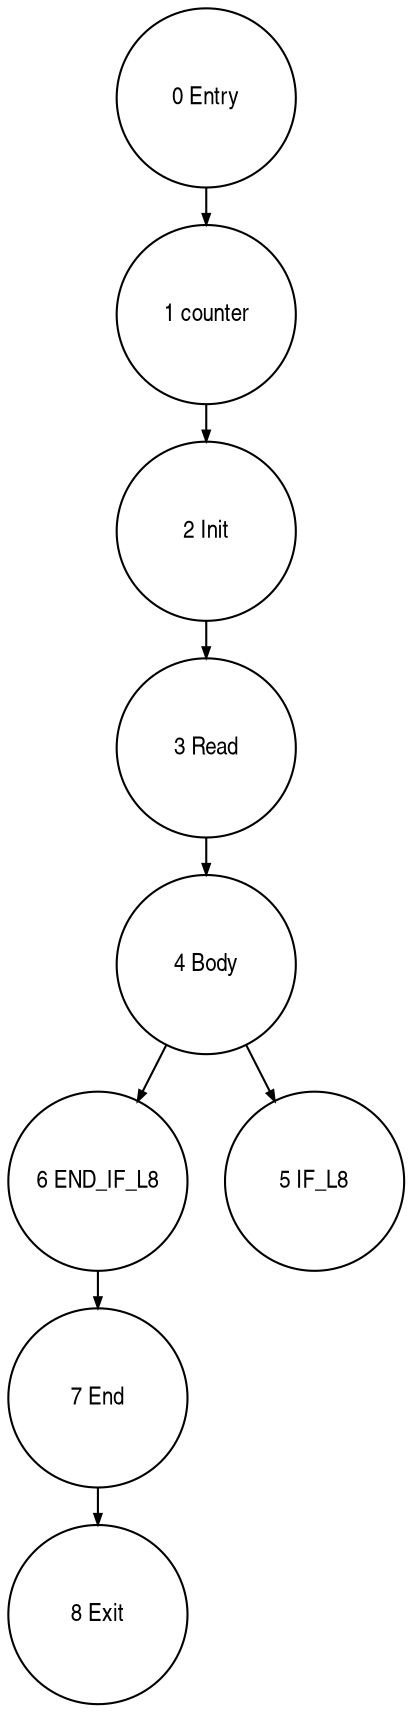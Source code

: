 digraph G {
  ranksep=.25;
  edge [arrowsize=.5]
  node [shape=circle, fontname="ArialNarrow",
        fontsize=12,  height=1.2];
  "4 Body"; "3 Read"; "6 END_IF_L8"; "0 Entry"; "7 End"; "8 Exit"; "2 Init"; "5 IF_L8"; "1 counter"; 
  "3 Read" -> "4 Body";
  "2 Init" -> "3 Read";
  "0 Entry" -> "1 counter";
  "7 End" -> "8 Exit";
  "1 counter" -> "2 Init";
  "6 END_IF_L8" -> "7 End";
  "4 Body" -> "5 IF_L8";
  "4 Body" -> "6 END_IF_L8";
}
